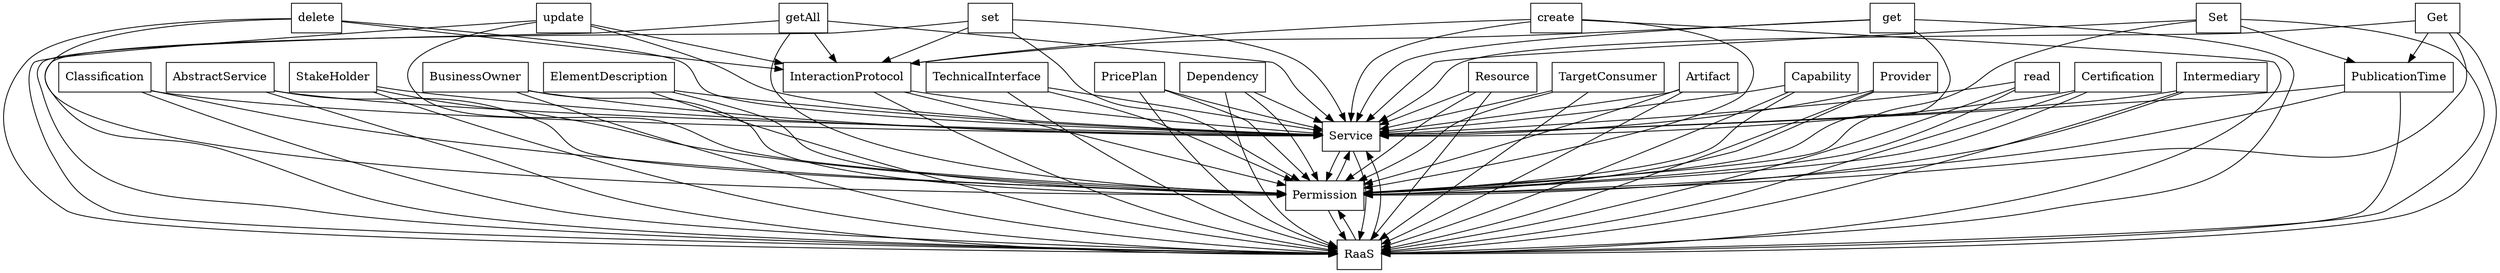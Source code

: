 digraph{
graph [rankdir=TB];
node [shape=box];
edge [arrowhead=normal];
0[label="update",]
1[label="StakeHolder",]
2[label="Service",]
3[label="PublicationTime",]
4[label="ElementDescription",]
5[label="set",]
6[label="BusinessOwner",]
7[label="InteractionProtocol",]
8[label="TechnicalInterface",]
9[label="PricePlan",]
10[label="Dependency",]
11[label="Classification",]
12[label="AbstractService",]
13[label="delete",]
14[label="getAll",]
15[label="read",]
16[label="Certification",]
17[label="Set",]
18[label="Intermediary",]
19[label="Resource",]
20[label="Permission",]
21[label="get",]
22[label="TargetConsumer",]
23[label="create",]
24[label="Artifact",]
25[label="Capability",]
26[label="Get",]
27[label="Provider",]
28[label="RaaS",]
0->2[label="",]
0->7[label="",]
0->20[label="",]
0->28[label="",]
1->2[label="",]
1->20[label="",]
1->28[label="",]
2->20[label="",]
2->28[label="",]
3->2[label="",]
3->20[label="",]
3->28[label="",]
4->2[label="",]
4->20[label="",]
4->28[label="",]
5->2[label="",]
5->7[label="",]
5->20[label="",]
5->28[label="",]
6->2[label="",]
6->20[label="",]
6->28[label="",]
7->2[label="",]
7->20[label="",]
7->28[label="",]
8->2[label="",]
8->20[label="",]
8->28[label="",]
9->2[label="",]
9->20[label="",]
9->28[label="",]
10->2[label="",]
10->20[label="",]
10->28[label="",]
11->2[label="",]
11->20[label="",]
11->28[label="",]
12->2[label="",]
12->20[label="",]
12->28[label="",]
13->2[label="",]
13->7[label="",]
13->20[label="",]
13->28[label="",]
14->2[label="",]
14->7[label="",]
14->20[label="",]
14->28[label="",]
15->2[label="",]
15->20[label="",]
15->28[label="",]
16->2[label="",]
16->20[label="",]
16->28[label="",]
17->2[label="",]
17->3[label="",]
17->20[label="",]
17->28[label="",]
18->2[label="",]
18->20[label="",]
18->28[label="",]
19->2[label="",]
19->20[label="",]
19->28[label="",]
20->2[label="",]
20->28[label="",]
21->2[label="",]
21->7[label="",]
21->20[label="",]
21->28[label="",]
22->2[label="",]
22->20[label="",]
22->28[label="",]
23->2[label="",]
23->7[label="",]
23->20[label="",]
23->28[label="",]
24->2[label="",]
24->20[label="",]
24->28[label="",]
25->2[label="",]
25->20[label="",]
25->28[label="",]
26->2[label="",]
26->3[label="",]
26->20[label="",]
26->28[label="",]
27->2[label="",]
27->20[label="",]
27->28[label="",]
28->2[label="",]
28->20[label="",]
}
